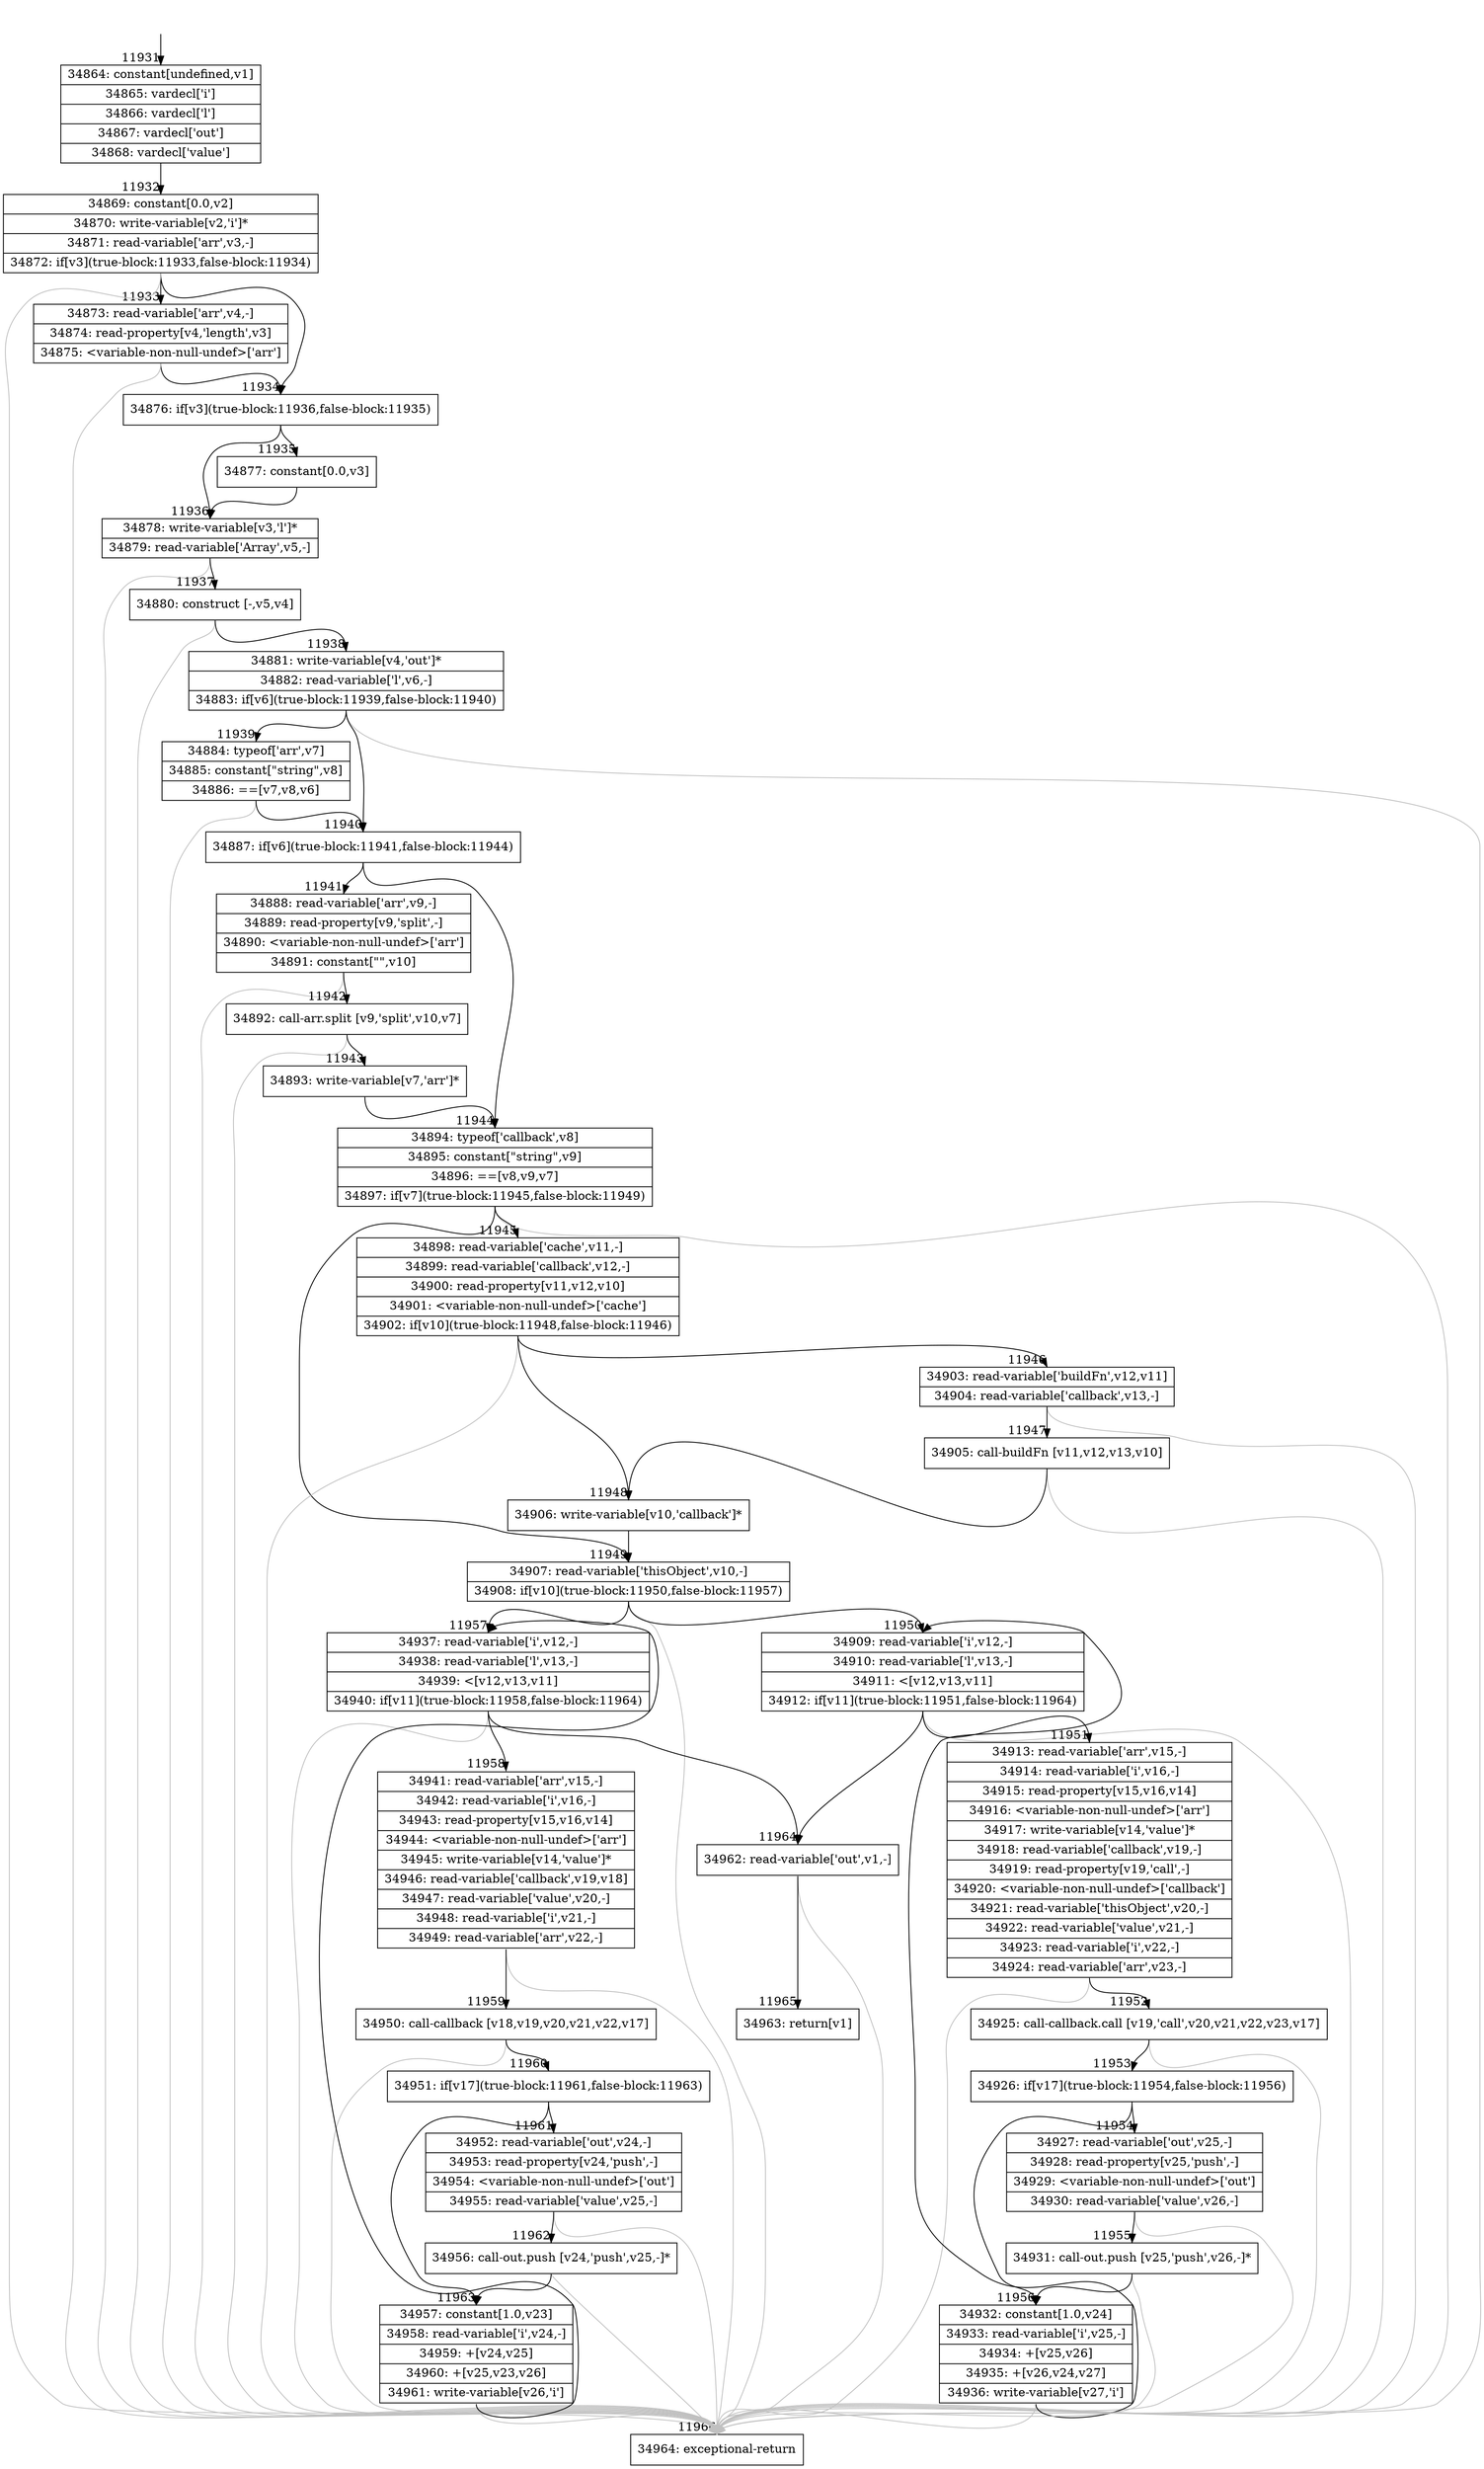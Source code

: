 digraph {
rankdir="TD"
BB_entry882[shape=none,label=""];
BB_entry882 -> BB11931 [tailport=s, headport=n, headlabel="    11931"]
BB11931 [shape=record label="{34864: constant[undefined,v1]|34865: vardecl['i']|34866: vardecl['l']|34867: vardecl['out']|34868: vardecl['value']}" ] 
BB11931 -> BB11932 [tailport=s, headport=n, headlabel="      11932"]
BB11932 [shape=record label="{34869: constant[0.0,v2]|34870: write-variable[v2,'i']*|34871: read-variable['arr',v3,-]|34872: if[v3](true-block:11933,false-block:11934)}" ] 
BB11932 -> BB11934 [tailport=s, headport=n, headlabel="      11934"]
BB11932 -> BB11933 [tailport=s, headport=n, headlabel="      11933"]
BB11932 -> BB11966 [tailport=s, headport=n, color=gray, headlabel="      11966"]
BB11933 [shape=record label="{34873: read-variable['arr',v4,-]|34874: read-property[v4,'length',v3]|34875: \<variable-non-null-undef\>['arr']}" ] 
BB11933 -> BB11934 [tailport=s, headport=n]
BB11933 -> BB11966 [tailport=s, headport=n, color=gray]
BB11934 [shape=record label="{34876: if[v3](true-block:11936,false-block:11935)}" ] 
BB11934 -> BB11936 [tailport=s, headport=n, headlabel="      11936"]
BB11934 -> BB11935 [tailport=s, headport=n, headlabel="      11935"]
BB11935 [shape=record label="{34877: constant[0.0,v3]}" ] 
BB11935 -> BB11936 [tailport=s, headport=n]
BB11936 [shape=record label="{34878: write-variable[v3,'l']*|34879: read-variable['Array',v5,-]}" ] 
BB11936 -> BB11937 [tailport=s, headport=n, headlabel="      11937"]
BB11936 -> BB11966 [tailport=s, headport=n, color=gray]
BB11937 [shape=record label="{34880: construct [-,v5,v4]}" ] 
BB11937 -> BB11938 [tailport=s, headport=n, headlabel="      11938"]
BB11937 -> BB11966 [tailport=s, headport=n, color=gray]
BB11938 [shape=record label="{34881: write-variable[v4,'out']*|34882: read-variable['l',v6,-]|34883: if[v6](true-block:11939,false-block:11940)}" ] 
BB11938 -> BB11940 [tailport=s, headport=n, headlabel="      11940"]
BB11938 -> BB11939 [tailport=s, headport=n, headlabel="      11939"]
BB11938 -> BB11966 [tailport=s, headport=n, color=gray]
BB11939 [shape=record label="{34884: typeof['arr',v7]|34885: constant[\"string\",v8]|34886: ==[v7,v8,v6]}" ] 
BB11939 -> BB11940 [tailport=s, headport=n]
BB11939 -> BB11966 [tailport=s, headport=n, color=gray]
BB11940 [shape=record label="{34887: if[v6](true-block:11941,false-block:11944)}" ] 
BB11940 -> BB11941 [tailport=s, headport=n, headlabel="      11941"]
BB11940 -> BB11944 [tailport=s, headport=n, headlabel="      11944"]
BB11941 [shape=record label="{34888: read-variable['arr',v9,-]|34889: read-property[v9,'split',-]|34890: \<variable-non-null-undef\>['arr']|34891: constant[\"\",v10]}" ] 
BB11941 -> BB11942 [tailport=s, headport=n, headlabel="      11942"]
BB11941 -> BB11966 [tailport=s, headport=n, color=gray]
BB11942 [shape=record label="{34892: call-arr.split [v9,'split',v10,v7]}" ] 
BB11942 -> BB11943 [tailport=s, headport=n, headlabel="      11943"]
BB11942 -> BB11966 [tailport=s, headport=n, color=gray]
BB11943 [shape=record label="{34893: write-variable[v7,'arr']*}" ] 
BB11943 -> BB11944 [tailport=s, headport=n]
BB11944 [shape=record label="{34894: typeof['callback',v8]|34895: constant[\"string\",v9]|34896: ==[v8,v9,v7]|34897: if[v7](true-block:11945,false-block:11949)}" ] 
BB11944 -> BB11945 [tailport=s, headport=n, headlabel="      11945"]
BB11944 -> BB11949 [tailport=s, headport=n, headlabel="      11949"]
BB11944 -> BB11966 [tailport=s, headport=n, color=gray]
BB11945 [shape=record label="{34898: read-variable['cache',v11,-]|34899: read-variable['callback',v12,-]|34900: read-property[v11,v12,v10]|34901: \<variable-non-null-undef\>['cache']|34902: if[v10](true-block:11948,false-block:11946)}" ] 
BB11945 -> BB11948 [tailport=s, headport=n, headlabel="      11948"]
BB11945 -> BB11946 [tailport=s, headport=n, headlabel="      11946"]
BB11945 -> BB11966 [tailport=s, headport=n, color=gray]
BB11946 [shape=record label="{34903: read-variable['buildFn',v12,v11]|34904: read-variable['callback',v13,-]}" ] 
BB11946 -> BB11947 [tailport=s, headport=n, headlabel="      11947"]
BB11946 -> BB11966 [tailport=s, headport=n, color=gray]
BB11947 [shape=record label="{34905: call-buildFn [v11,v12,v13,v10]}" ] 
BB11947 -> BB11948 [tailport=s, headport=n]
BB11947 -> BB11966 [tailport=s, headport=n, color=gray]
BB11948 [shape=record label="{34906: write-variable[v10,'callback']*}" ] 
BB11948 -> BB11949 [tailport=s, headport=n]
BB11949 [shape=record label="{34907: read-variable['thisObject',v10,-]|34908: if[v10](true-block:11950,false-block:11957)}" ] 
BB11949 -> BB11950 [tailport=s, headport=n, headlabel="      11950"]
BB11949 -> BB11957 [tailport=s, headport=n, headlabel="      11957"]
BB11949 -> BB11966 [tailport=s, headport=n, color=gray]
BB11950 [shape=record label="{34909: read-variable['i',v12,-]|34910: read-variable['l',v13,-]|34911: \<[v12,v13,v11]|34912: if[v11](true-block:11951,false-block:11964)}" ] 
BB11950 -> BB11951 [tailport=s, headport=n, headlabel="      11951"]
BB11950 -> BB11964 [tailport=s, headport=n, headlabel="      11964"]
BB11950 -> BB11966 [tailport=s, headport=n, color=gray]
BB11951 [shape=record label="{34913: read-variable['arr',v15,-]|34914: read-variable['i',v16,-]|34915: read-property[v15,v16,v14]|34916: \<variable-non-null-undef\>['arr']|34917: write-variable[v14,'value']*|34918: read-variable['callback',v19,-]|34919: read-property[v19,'call',-]|34920: \<variable-non-null-undef\>['callback']|34921: read-variable['thisObject',v20,-]|34922: read-variable['value',v21,-]|34923: read-variable['i',v22,-]|34924: read-variable['arr',v23,-]}" ] 
BB11951 -> BB11952 [tailport=s, headport=n, headlabel="      11952"]
BB11951 -> BB11966 [tailport=s, headport=n, color=gray]
BB11952 [shape=record label="{34925: call-callback.call [v19,'call',v20,v21,v22,v23,v17]}" ] 
BB11952 -> BB11953 [tailport=s, headport=n, headlabel="      11953"]
BB11952 -> BB11966 [tailport=s, headport=n, color=gray]
BB11953 [shape=record label="{34926: if[v17](true-block:11954,false-block:11956)}" ] 
BB11953 -> BB11954 [tailport=s, headport=n, headlabel="      11954"]
BB11953 -> BB11956 [tailport=s, headport=n, headlabel="      11956"]
BB11954 [shape=record label="{34927: read-variable['out',v25,-]|34928: read-property[v25,'push',-]|34929: \<variable-non-null-undef\>['out']|34930: read-variable['value',v26,-]}" ] 
BB11954 -> BB11955 [tailport=s, headport=n, headlabel="      11955"]
BB11954 -> BB11966 [tailport=s, headport=n, color=gray]
BB11955 [shape=record label="{34931: call-out.push [v25,'push',v26,-]*}" ] 
BB11955 -> BB11956 [tailport=s, headport=n]
BB11955 -> BB11966 [tailport=s, headport=n, color=gray]
BB11956 [shape=record label="{34932: constant[1.0,v24]|34933: read-variable['i',v25,-]|34934: +[v25,v26]|34935: +[v26,v24,v27]|34936: write-variable[v27,'i']}" ] 
BB11956 -> BB11950 [tailport=s, headport=n]
BB11956 -> BB11966 [tailport=s, headport=n, color=gray]
BB11957 [shape=record label="{34937: read-variable['i',v12,-]|34938: read-variable['l',v13,-]|34939: \<[v12,v13,v11]|34940: if[v11](true-block:11958,false-block:11964)}" ] 
BB11957 -> BB11958 [tailport=s, headport=n, headlabel="      11958"]
BB11957 -> BB11964 [tailport=s, headport=n]
BB11957 -> BB11966 [tailport=s, headport=n, color=gray]
BB11958 [shape=record label="{34941: read-variable['arr',v15,-]|34942: read-variable['i',v16,-]|34943: read-property[v15,v16,v14]|34944: \<variable-non-null-undef\>['arr']|34945: write-variable[v14,'value']*|34946: read-variable['callback',v19,v18]|34947: read-variable['value',v20,-]|34948: read-variable['i',v21,-]|34949: read-variable['arr',v22,-]}" ] 
BB11958 -> BB11959 [tailport=s, headport=n, headlabel="      11959"]
BB11958 -> BB11966 [tailport=s, headport=n, color=gray]
BB11959 [shape=record label="{34950: call-callback [v18,v19,v20,v21,v22,v17]}" ] 
BB11959 -> BB11960 [tailport=s, headport=n, headlabel="      11960"]
BB11959 -> BB11966 [tailport=s, headport=n, color=gray]
BB11960 [shape=record label="{34951: if[v17](true-block:11961,false-block:11963)}" ] 
BB11960 -> BB11961 [tailport=s, headport=n, headlabel="      11961"]
BB11960 -> BB11963 [tailport=s, headport=n, headlabel="      11963"]
BB11961 [shape=record label="{34952: read-variable['out',v24,-]|34953: read-property[v24,'push',-]|34954: \<variable-non-null-undef\>['out']|34955: read-variable['value',v25,-]}" ] 
BB11961 -> BB11962 [tailport=s, headport=n, headlabel="      11962"]
BB11961 -> BB11966 [tailport=s, headport=n, color=gray]
BB11962 [shape=record label="{34956: call-out.push [v24,'push',v25,-]*}" ] 
BB11962 -> BB11963 [tailport=s, headport=n]
BB11962 -> BB11966 [tailport=s, headport=n, color=gray]
BB11963 [shape=record label="{34957: constant[1.0,v23]|34958: read-variable['i',v24,-]|34959: +[v24,v25]|34960: +[v25,v23,v26]|34961: write-variable[v26,'i']}" ] 
BB11963 -> BB11957 [tailport=s, headport=n]
BB11963 -> BB11966 [tailport=s, headport=n, color=gray]
BB11964 [shape=record label="{34962: read-variable['out',v1,-]}" ] 
BB11964 -> BB11965 [tailport=s, headport=n, headlabel="      11965"]
BB11964 -> BB11966 [tailport=s, headport=n, color=gray]
BB11965 [shape=record label="{34963: return[v1]}" ] 
BB11966 [shape=record label="{34964: exceptional-return}" ] 
//#$~ 16706
}
